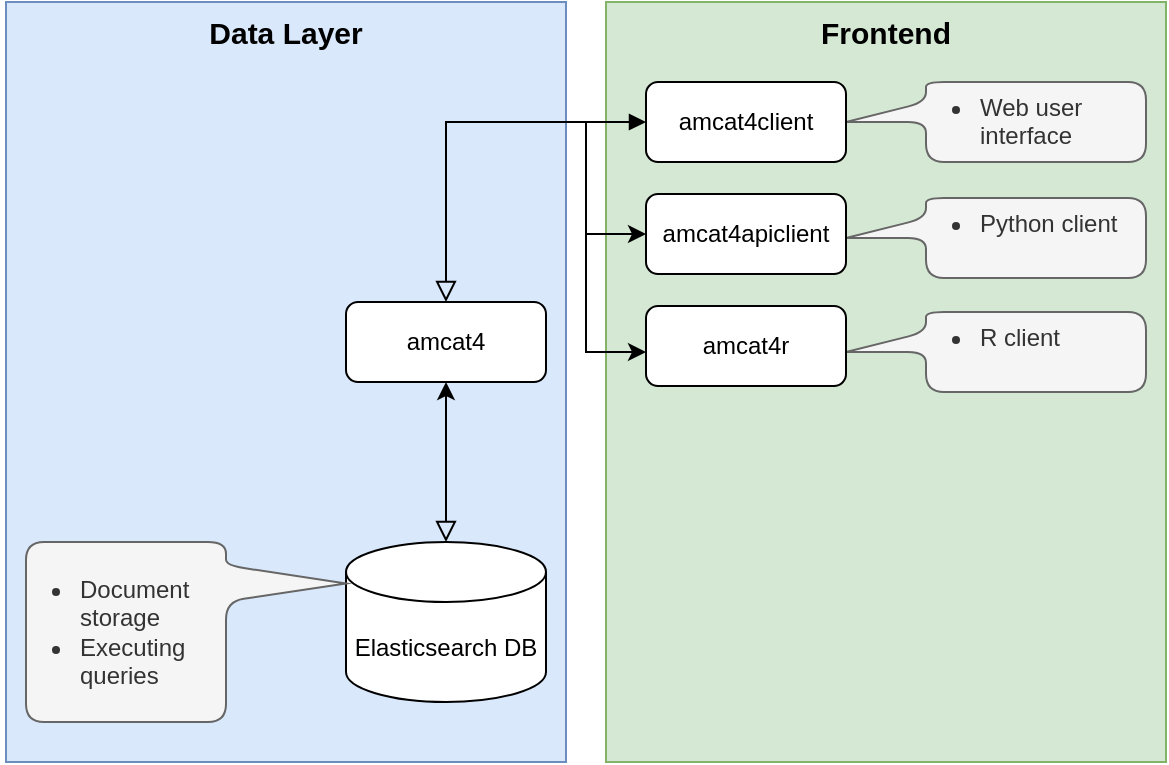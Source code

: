 <mxfile version="20.4.1" type="device"><diagram id="C5RBs43oDa-KdzZeNtuy" name="Page-1"><mxGraphModel dx="2656" dy="955" grid="1" gridSize="10" guides="1" tooltips="1" connect="1" arrows="1" fold="1" page="1" pageScale="1" pageWidth="827" pageHeight="1169" math="0" shadow="0"><root><mxCell id="WIyWlLk6GJQsqaUBKTNV-0"/><mxCell id="WIyWlLk6GJQsqaUBKTNV-1" parent="WIyWlLk6GJQsqaUBKTNV-0"/><mxCell id="GafMU0c75heiuo1HpW_n-7" value="Data Layer" style="rounded=0;whiteSpace=wrap;html=1;strokeWidth=1;verticalAlign=top;fontStyle=1;fontSize=15;fillColor=#dae8fc;strokeColor=#6c8ebf;flipH=1;flipV=1;" parent="WIyWlLk6GJQsqaUBKTNV-1" vertex="1"><mxGeometry y="380" width="280" height="380" as="geometry"/></mxCell><UserObject label="amcat4" link="https://github.com/ccs-amsterdam/amcat4" linkTarget="_blank" id="WIyWlLk6GJQsqaUBKTNV-3"><mxCell style="rounded=1;whiteSpace=wrap;html=1;fontSize=12;glass=0;strokeWidth=1;shadow=0;imageWidth=24;" parent="WIyWlLk6GJQsqaUBKTNV-1" vertex="1"><mxGeometry x="170" y="530" width="100" height="40" as="geometry"/></mxCell></UserObject><mxCell id="fg_L--qd0xywea7N1QJT-0" value="Elasticsearch DB" style="shape=cylinder3;whiteSpace=wrap;html=1;boundedLbl=1;backgroundOutline=1;size=15;" parent="WIyWlLk6GJQsqaUBKTNV-1" vertex="1"><mxGeometry x="170" y="650" width="100" height="80" as="geometry"/></mxCell><mxCell id="fg_L--qd0xywea7N1QJT-1" value="" style="rounded=0;html=1;jettySize=auto;orthogonalLoop=1;fontSize=11;endArrow=block;endFill=0;endSize=8;strokeWidth=1;shadow=0;labelBackgroundColor=none;edgeStyle=orthogonalEdgeStyle;exitX=0.5;exitY=1;exitDx=0;exitDy=0;entryX=0.5;entryY=0;entryDx=0;entryDy=0;entryPerimeter=0;startArrow=classic;startFill=1;" parent="WIyWlLk6GJQsqaUBKTNV-1" source="WIyWlLk6GJQsqaUBKTNV-3" target="fg_L--qd0xywea7N1QJT-0" edge="1"><mxGeometry x="0.077" y="20" relative="1" as="geometry"><mxPoint as="offset"/><mxPoint x="280.0" y="260" as="sourcePoint"/><mxPoint x="280.0" y="300" as="targetPoint"/><Array as="points"><mxPoint x="220" y="570"/><mxPoint x="220" y="650"/></Array></mxGeometry></mxCell><mxCell id="GafMU0c75heiuo1HpW_n-4" value="&lt;ul&gt;&lt;li&gt;Document storage&lt;/li&gt;&lt;li&gt;Executing queries&lt;/li&gt;&lt;/ul&gt;" style="shape=callout;whiteSpace=wrap;html=1;perimeter=calloutPerimeter;perimeterSpacing=0;rounded=1;position2=0.77;base=18;size=60;position=0.67;rotation=0;arcSize=18;align=left;verticalAlign=top;spacing=0;spacingRight=0;spacingLeft=-13;strokeWidth=1;fillColor=#f5f5f5;fontColor=#333333;strokeColor=#666666;direction=north;" parent="WIyWlLk6GJQsqaUBKTNV-1" vertex="1"><mxGeometry x="10" y="650" width="160" height="90" as="geometry"/></mxCell><mxCell id="GafMU0c75heiuo1HpW_n-9" value="Frontend" style="rounded=0;whiteSpace=wrap;html=1;strokeWidth=1;verticalAlign=top;fontStyle=1;fontSize=15;fillColor=#d5e8d4;strokeColor=#82b366;flipH=1;flipV=1;" parent="WIyWlLk6GJQsqaUBKTNV-1" vertex="1"><mxGeometry x="300" y="380" width="280" height="380" as="geometry"/></mxCell><mxCell id="GafMU0c75heiuo1HpW_n-15" value="" style="rounded=0;html=1;jettySize=auto;orthogonalLoop=1;fontSize=11;endArrow=block;endFill=0;endSize=8;strokeWidth=1;shadow=0;labelBackgroundColor=none;edgeStyle=orthogonalEdgeStyle;entryX=0.5;entryY=0;entryDx=0;entryDy=0;startArrow=classic;startFill=1;" parent="WIyWlLk6GJQsqaUBKTNV-1" source="GafMU0c75heiuo1HpW_n-12" target="WIyWlLk6GJQsqaUBKTNV-3" edge="1"><mxGeometry x="0.077" y="20" relative="1" as="geometry"><mxPoint as="offset"/><mxPoint x="620" y="555" as="sourcePoint"/><mxPoint x="230" y="660" as="targetPoint"/><Array as="points"><mxPoint x="290" y="555"/><mxPoint x="290" y="440"/><mxPoint x="220" y="440"/></Array></mxGeometry></mxCell><mxCell id="GafMU0c75heiuo1HpW_n-16" value="" style="endArrow=classic;html=1;rounded=0;fontSize=15;entryX=0;entryY=0.5;entryDx=0;entryDy=0;" parent="WIyWlLk6GJQsqaUBKTNV-1" target="GafMU0c75heiuo1HpW_n-11" edge="1"><mxGeometry width="50" height="50" relative="1" as="geometry"><mxPoint x="290" y="496" as="sourcePoint"/><mxPoint x="340" y="470" as="targetPoint"/></mxGeometry></mxCell><mxCell id="GafMU0c75heiuo1HpW_n-18" value="&lt;ul&gt;&lt;li&gt;Web user interface&lt;/li&gt;&lt;/ul&gt;" style="shape=callout;whiteSpace=wrap;html=1;perimeter=calloutPerimeter;perimeterSpacing=0;rounded=1;position2=0.5;base=10;size=40;position=0.25;rotation=0;arcSize=18;align=left;verticalAlign=top;spacing=0;spacingRight=0;spacingLeft=-13;strokeWidth=1;fillColor=#f5f5f5;fontColor=#333333;strokeColor=#666666;direction=south;spacingBottom=0;spacingTop=-11;" parent="WIyWlLk6GJQsqaUBKTNV-1" vertex="1"><mxGeometry x="420" y="420" width="150" height="40" as="geometry"/></mxCell><mxCell id="GafMU0c75heiuo1HpW_n-17" value="" style="endArrow=block;html=1;rounded=0;fontSize=15;entryX=0;entryY=0.5;entryDx=0;entryDy=0;endFill=1;" parent="WIyWlLk6GJQsqaUBKTNV-1" target="GafMU0c75heiuo1HpW_n-10" edge="1"><mxGeometry width="50" height="50" relative="1" as="geometry"><mxPoint x="290" y="440" as="sourcePoint"/><mxPoint x="330" y="515" as="targetPoint"/></mxGeometry></mxCell><mxCell id="GafMU0c75heiuo1HpW_n-10" value="amcat4client" style="rounded=1;whiteSpace=wrap;html=1;fontSize=12;glass=0;strokeWidth=1;shadow=0;" parent="WIyWlLk6GJQsqaUBKTNV-1" vertex="1"><mxGeometry x="320" y="420" width="100" height="40" as="geometry"/></mxCell><mxCell id="GafMU0c75heiuo1HpW_n-19" value="&lt;ul&gt;&lt;li&gt;Python client&lt;/li&gt;&lt;/ul&gt;" style="shape=callout;whiteSpace=wrap;html=1;perimeter=calloutPerimeter;perimeterSpacing=0;rounded=1;position2=0.5;base=10;size=40;position=0.25;rotation=0;arcSize=18;align=left;verticalAlign=top;spacing=0;spacingRight=0;spacingLeft=-13;strokeWidth=1;fillColor=#f5f5f5;fontColor=#333333;strokeColor=#666666;direction=south;spacingBottom=0;spacingTop=-11;" parent="WIyWlLk6GJQsqaUBKTNV-1" vertex="1"><mxGeometry x="420" y="478" width="150" height="40" as="geometry"/></mxCell><mxCell id="GafMU0c75heiuo1HpW_n-20" value="&lt;ul&gt;&lt;li&gt;R client&lt;/li&gt;&lt;/ul&gt;" style="shape=callout;whiteSpace=wrap;html=1;perimeter=calloutPerimeter;perimeterSpacing=0;rounded=1;position2=0.5;base=10;size=40;position=0.25;rotation=0;arcSize=18;align=left;verticalAlign=top;spacing=0;spacingRight=0;spacingLeft=-13;strokeWidth=1;fillColor=#f5f5f5;fontColor=#333333;strokeColor=#666666;direction=south;spacingBottom=0;spacingTop=-11;" parent="WIyWlLk6GJQsqaUBKTNV-1" vertex="1"><mxGeometry x="420" y="535" width="150" height="40" as="geometry"/></mxCell><mxCell id="GafMU0c75heiuo1HpW_n-11" value="amcat4apiclient" style="rounded=1;whiteSpace=wrap;html=1;fontSize=12;glass=0;strokeWidth=1;shadow=0;" parent="WIyWlLk6GJQsqaUBKTNV-1" vertex="1"><mxGeometry x="320" y="476" width="100" height="40" as="geometry"/></mxCell><mxCell id="GafMU0c75heiuo1HpW_n-12" value="amcat4r" style="rounded=1;whiteSpace=wrap;html=1;fontSize=12;glass=0;strokeWidth=1;shadow=0;" parent="WIyWlLk6GJQsqaUBKTNV-1" vertex="1"><mxGeometry x="320" y="532" width="100" height="40" as="geometry"/></mxCell></root></mxGraphModel></diagram></mxfile>